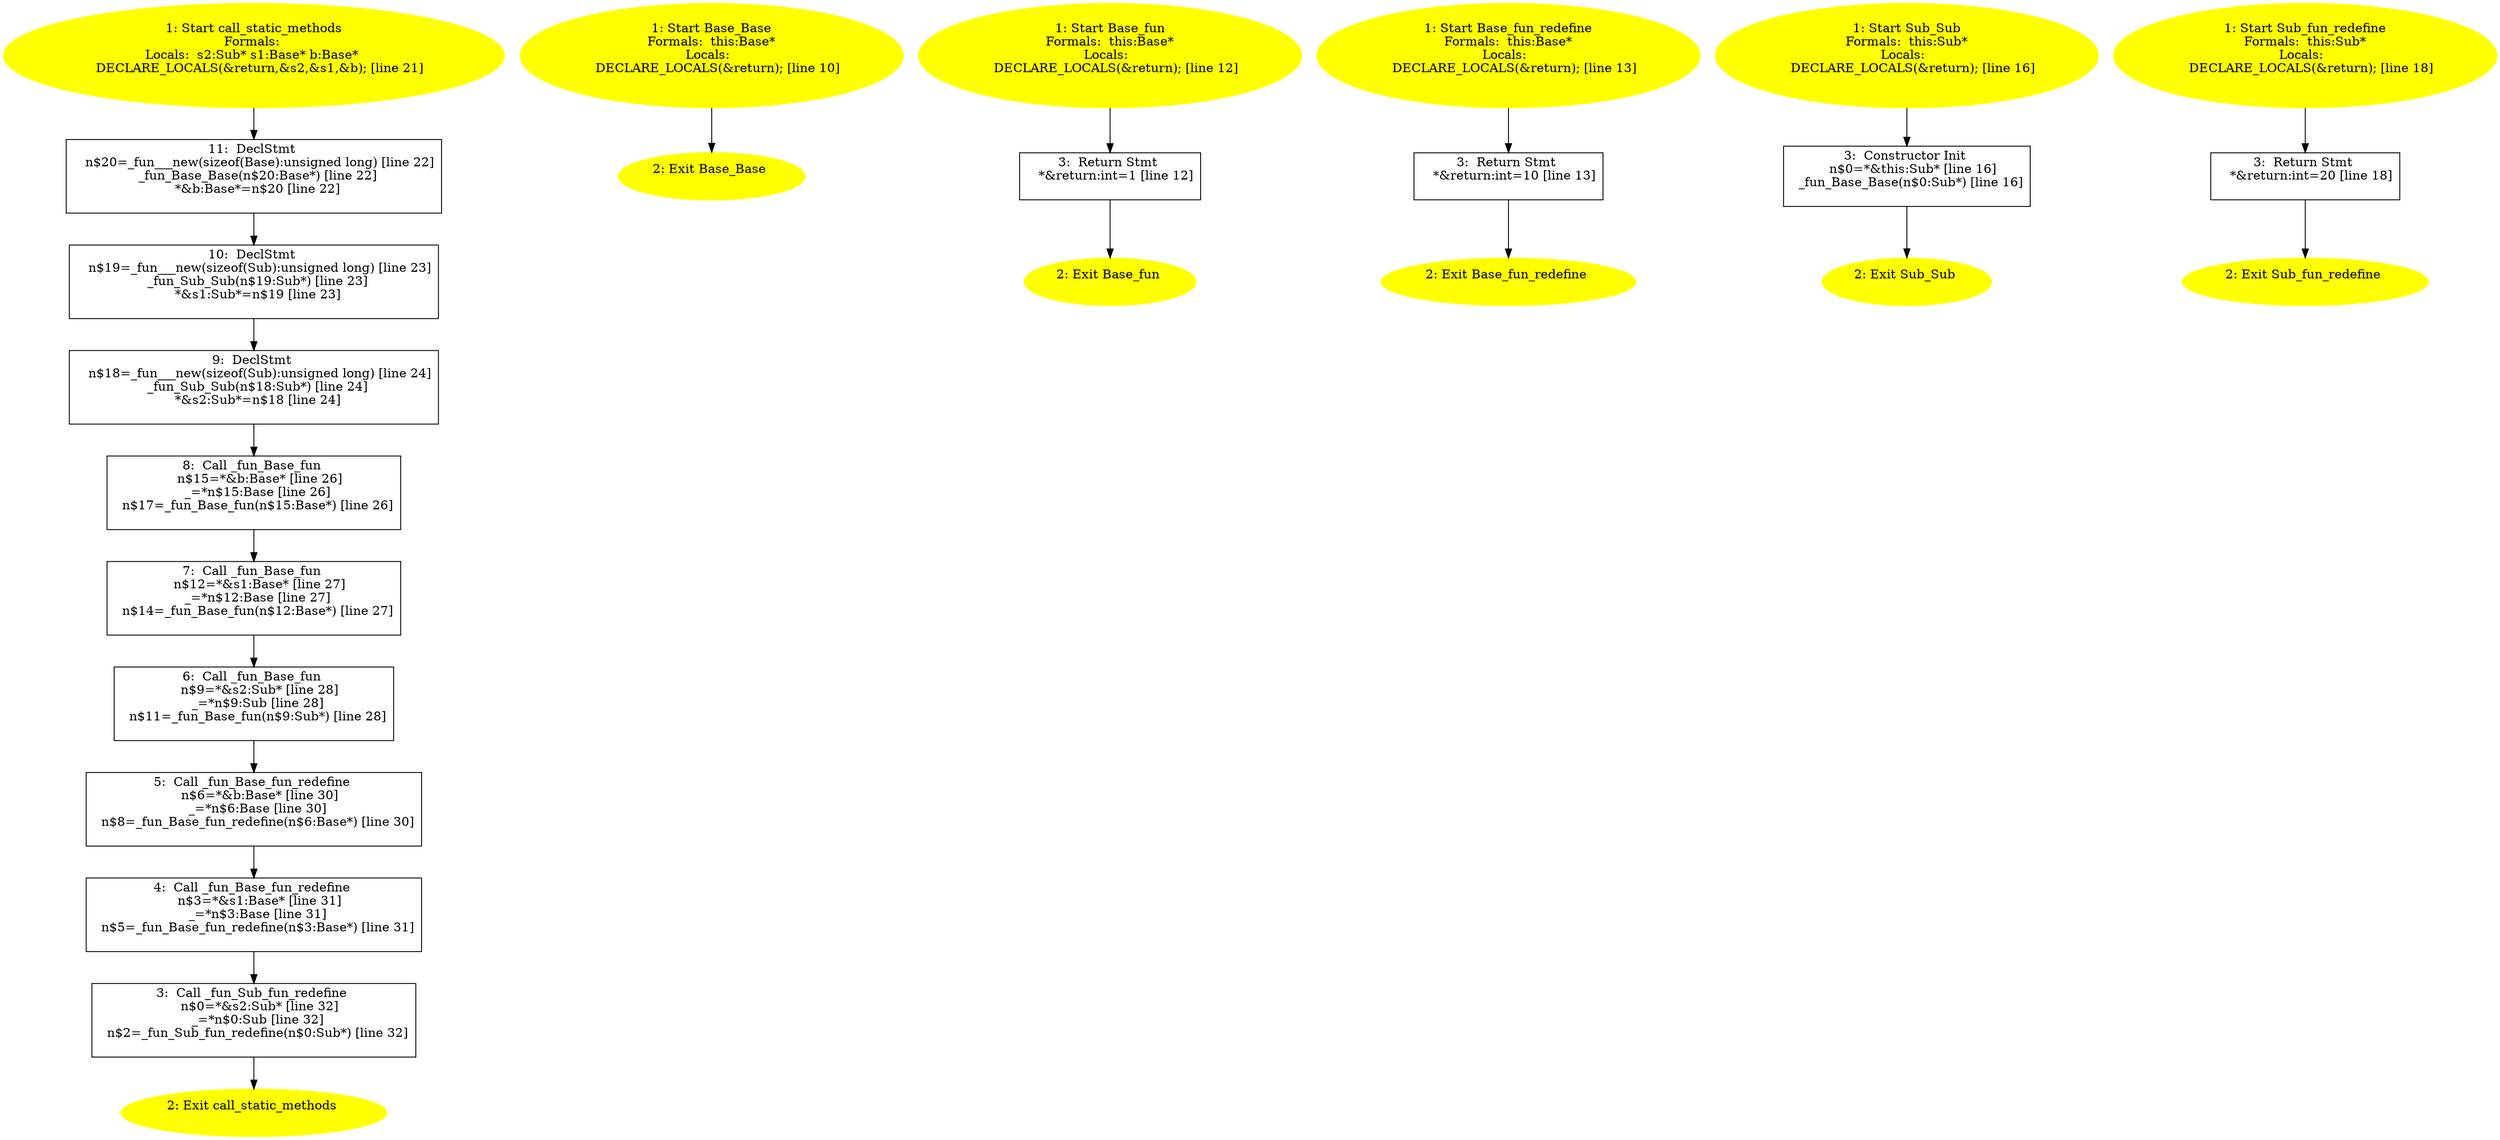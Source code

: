 /* @generated */
digraph iCFG {
"call_static_methods#_Z19call_static_methodsv.8f6d53f5ba8026b1f1c82b61375a3dfc_1" [label="1: Start call_static_methods\nFormals: \nLocals:  s2:Sub* s1:Base* b:Base* \n   DECLARE_LOCALS(&return,&s2,&s1,&b); [line 21]\n " color=yellow style=filled]
	

	 "call_static_methods#_Z19call_static_methodsv.8f6d53f5ba8026b1f1c82b61375a3dfc_1" -> "call_static_methods#_Z19call_static_methodsv.8f6d53f5ba8026b1f1c82b61375a3dfc_11" ;
"call_static_methods#_Z19call_static_methodsv.8f6d53f5ba8026b1f1c82b61375a3dfc_2" [label="2: Exit call_static_methods \n  " color=yellow style=filled]
	

"call_static_methods#_Z19call_static_methodsv.8f6d53f5ba8026b1f1c82b61375a3dfc_3" [label="3:  Call _fun_Sub_fun_redefine \n   n$0=*&s2:Sub* [line 32]\n  _=*n$0:Sub [line 32]\n  n$2=_fun_Sub_fun_redefine(n$0:Sub*) [line 32]\n " shape="box"]
	

	 "call_static_methods#_Z19call_static_methodsv.8f6d53f5ba8026b1f1c82b61375a3dfc_3" -> "call_static_methods#_Z19call_static_methodsv.8f6d53f5ba8026b1f1c82b61375a3dfc_2" ;
"call_static_methods#_Z19call_static_methodsv.8f6d53f5ba8026b1f1c82b61375a3dfc_4" [label="4:  Call _fun_Base_fun_redefine \n   n$3=*&s1:Base* [line 31]\n  _=*n$3:Base [line 31]\n  n$5=_fun_Base_fun_redefine(n$3:Base*) [line 31]\n " shape="box"]
	

	 "call_static_methods#_Z19call_static_methodsv.8f6d53f5ba8026b1f1c82b61375a3dfc_4" -> "call_static_methods#_Z19call_static_methodsv.8f6d53f5ba8026b1f1c82b61375a3dfc_3" ;
"call_static_methods#_Z19call_static_methodsv.8f6d53f5ba8026b1f1c82b61375a3dfc_5" [label="5:  Call _fun_Base_fun_redefine \n   n$6=*&b:Base* [line 30]\n  _=*n$6:Base [line 30]\n  n$8=_fun_Base_fun_redefine(n$6:Base*) [line 30]\n " shape="box"]
	

	 "call_static_methods#_Z19call_static_methodsv.8f6d53f5ba8026b1f1c82b61375a3dfc_5" -> "call_static_methods#_Z19call_static_methodsv.8f6d53f5ba8026b1f1c82b61375a3dfc_4" ;
"call_static_methods#_Z19call_static_methodsv.8f6d53f5ba8026b1f1c82b61375a3dfc_6" [label="6:  Call _fun_Base_fun \n   n$9=*&s2:Sub* [line 28]\n  _=*n$9:Sub [line 28]\n  n$11=_fun_Base_fun(n$9:Sub*) [line 28]\n " shape="box"]
	

	 "call_static_methods#_Z19call_static_methodsv.8f6d53f5ba8026b1f1c82b61375a3dfc_6" -> "call_static_methods#_Z19call_static_methodsv.8f6d53f5ba8026b1f1c82b61375a3dfc_5" ;
"call_static_methods#_Z19call_static_methodsv.8f6d53f5ba8026b1f1c82b61375a3dfc_7" [label="7:  Call _fun_Base_fun \n   n$12=*&s1:Base* [line 27]\n  _=*n$12:Base [line 27]\n  n$14=_fun_Base_fun(n$12:Base*) [line 27]\n " shape="box"]
	

	 "call_static_methods#_Z19call_static_methodsv.8f6d53f5ba8026b1f1c82b61375a3dfc_7" -> "call_static_methods#_Z19call_static_methodsv.8f6d53f5ba8026b1f1c82b61375a3dfc_6" ;
"call_static_methods#_Z19call_static_methodsv.8f6d53f5ba8026b1f1c82b61375a3dfc_8" [label="8:  Call _fun_Base_fun \n   n$15=*&b:Base* [line 26]\n  _=*n$15:Base [line 26]\n  n$17=_fun_Base_fun(n$15:Base*) [line 26]\n " shape="box"]
	

	 "call_static_methods#_Z19call_static_methodsv.8f6d53f5ba8026b1f1c82b61375a3dfc_8" -> "call_static_methods#_Z19call_static_methodsv.8f6d53f5ba8026b1f1c82b61375a3dfc_7" ;
"call_static_methods#_Z19call_static_methodsv.8f6d53f5ba8026b1f1c82b61375a3dfc_9" [label="9:  DeclStmt \n   n$18=_fun___new(sizeof(Sub):unsigned long) [line 24]\n  _fun_Sub_Sub(n$18:Sub*) [line 24]\n  *&s2:Sub*=n$18 [line 24]\n " shape="box"]
	

	 "call_static_methods#_Z19call_static_methodsv.8f6d53f5ba8026b1f1c82b61375a3dfc_9" -> "call_static_methods#_Z19call_static_methodsv.8f6d53f5ba8026b1f1c82b61375a3dfc_8" ;
"call_static_methods#_Z19call_static_methodsv.8f6d53f5ba8026b1f1c82b61375a3dfc_10" [label="10:  DeclStmt \n   n$19=_fun___new(sizeof(Sub):unsigned long) [line 23]\n  _fun_Sub_Sub(n$19:Sub*) [line 23]\n  *&s1:Sub*=n$19 [line 23]\n " shape="box"]
	

	 "call_static_methods#_Z19call_static_methodsv.8f6d53f5ba8026b1f1c82b61375a3dfc_10" -> "call_static_methods#_Z19call_static_methodsv.8f6d53f5ba8026b1f1c82b61375a3dfc_9" ;
"call_static_methods#_Z19call_static_methodsv.8f6d53f5ba8026b1f1c82b61375a3dfc_11" [label="11:  DeclStmt \n   n$20=_fun___new(sizeof(Base):unsigned long) [line 22]\n  _fun_Base_Base(n$20:Base*) [line 22]\n  *&b:Base*=n$20 [line 22]\n " shape="box"]
	

	 "call_static_methods#_Z19call_static_methodsv.8f6d53f5ba8026b1f1c82b61375a3dfc_11" -> "call_static_methods#_Z19call_static_methodsv.8f6d53f5ba8026b1f1c82b61375a3dfc_10" ;
"Base#Base#{_ZN4BaseC1Ev|constexpr}.b40f1fff4dc6a0e6dfdca672253d3ca0_1" [label="1: Start Base_Base\nFormals:  this:Base*\nLocals:  \n   DECLARE_LOCALS(&return); [line 10]\n " color=yellow style=filled]
	

	 "Base#Base#{_ZN4BaseC1Ev|constexpr}.b40f1fff4dc6a0e6dfdca672253d3ca0_1" -> "Base#Base#{_ZN4BaseC1Ev|constexpr}.b40f1fff4dc6a0e6dfdca672253d3ca0_2" ;
"Base#Base#{_ZN4BaseC1Ev|constexpr}.b40f1fff4dc6a0e6dfdca672253d3ca0_2" [label="2: Exit Base_Base \n  " color=yellow style=filled]
	

"fun#Base#(_ZN4Base3funEv).2229bfd9aa5290c00cdbb746dc981d9a_1" [label="1: Start Base_fun\nFormals:  this:Base*\nLocals:  \n   DECLARE_LOCALS(&return); [line 12]\n " color=yellow style=filled]
	

	 "fun#Base#(_ZN4Base3funEv).2229bfd9aa5290c00cdbb746dc981d9a_1" -> "fun#Base#(_ZN4Base3funEv).2229bfd9aa5290c00cdbb746dc981d9a_3" ;
"fun#Base#(_ZN4Base3funEv).2229bfd9aa5290c00cdbb746dc981d9a_2" [label="2: Exit Base_fun \n  " color=yellow style=filled]
	

"fun#Base#(_ZN4Base3funEv).2229bfd9aa5290c00cdbb746dc981d9a_3" [label="3:  Return Stmt \n   *&return:int=1 [line 12]\n " shape="box"]
	

	 "fun#Base#(_ZN4Base3funEv).2229bfd9aa5290c00cdbb746dc981d9a_3" -> "fun#Base#(_ZN4Base3funEv).2229bfd9aa5290c00cdbb746dc981d9a_2" ;
"fun_redefine#Base#(_ZN4Base12fun_redefineEv).c2ff930198d499360a565fea1e1cc430_1" [label="1: Start Base_fun_redefine\nFormals:  this:Base*\nLocals:  \n   DECLARE_LOCALS(&return); [line 13]\n " color=yellow style=filled]
	

	 "fun_redefine#Base#(_ZN4Base12fun_redefineEv).c2ff930198d499360a565fea1e1cc430_1" -> "fun_redefine#Base#(_ZN4Base12fun_redefineEv).c2ff930198d499360a565fea1e1cc430_3" ;
"fun_redefine#Base#(_ZN4Base12fun_redefineEv).c2ff930198d499360a565fea1e1cc430_2" [label="2: Exit Base_fun_redefine \n  " color=yellow style=filled]
	

"fun_redefine#Base#(_ZN4Base12fun_redefineEv).c2ff930198d499360a565fea1e1cc430_3" [label="3:  Return Stmt \n   *&return:int=10 [line 13]\n " shape="box"]
	

	 "fun_redefine#Base#(_ZN4Base12fun_redefineEv).c2ff930198d499360a565fea1e1cc430_3" -> "fun_redefine#Base#(_ZN4Base12fun_redefineEv).c2ff930198d499360a565fea1e1cc430_2" ;
"Sub#Sub#{_ZN3SubC1Ev|constexpr}.93e15d601751169652f5c2c5e08b3e98_1" [label="1: Start Sub_Sub\nFormals:  this:Sub*\nLocals:  \n   DECLARE_LOCALS(&return); [line 16]\n " color=yellow style=filled]
	

	 "Sub#Sub#{_ZN3SubC1Ev|constexpr}.93e15d601751169652f5c2c5e08b3e98_1" -> "Sub#Sub#{_ZN3SubC1Ev|constexpr}.93e15d601751169652f5c2c5e08b3e98_3" ;
"Sub#Sub#{_ZN3SubC1Ev|constexpr}.93e15d601751169652f5c2c5e08b3e98_2" [label="2: Exit Sub_Sub \n  " color=yellow style=filled]
	

"Sub#Sub#{_ZN3SubC1Ev|constexpr}.93e15d601751169652f5c2c5e08b3e98_3" [label="3:  Constructor Init \n   n$0=*&this:Sub* [line 16]\n  _fun_Base_Base(n$0:Sub*) [line 16]\n " shape="box"]
	

	 "Sub#Sub#{_ZN3SubC1Ev|constexpr}.93e15d601751169652f5c2c5e08b3e98_3" -> "Sub#Sub#{_ZN3SubC1Ev|constexpr}.93e15d601751169652f5c2c5e08b3e98_2" ;
"fun_redefine#Sub#(_ZN3Sub12fun_redefineEv).75c6089c3bffa929f77b6a6a9d051bd8_1" [label="1: Start Sub_fun_redefine\nFormals:  this:Sub*\nLocals:  \n   DECLARE_LOCALS(&return); [line 18]\n " color=yellow style=filled]
	

	 "fun_redefine#Sub#(_ZN3Sub12fun_redefineEv).75c6089c3bffa929f77b6a6a9d051bd8_1" -> "fun_redefine#Sub#(_ZN3Sub12fun_redefineEv).75c6089c3bffa929f77b6a6a9d051bd8_3" ;
"fun_redefine#Sub#(_ZN3Sub12fun_redefineEv).75c6089c3bffa929f77b6a6a9d051bd8_2" [label="2: Exit Sub_fun_redefine \n  " color=yellow style=filled]
	

"fun_redefine#Sub#(_ZN3Sub12fun_redefineEv).75c6089c3bffa929f77b6a6a9d051bd8_3" [label="3:  Return Stmt \n   *&return:int=20 [line 18]\n " shape="box"]
	

	 "fun_redefine#Sub#(_ZN3Sub12fun_redefineEv).75c6089c3bffa929f77b6a6a9d051bd8_3" -> "fun_redefine#Sub#(_ZN3Sub12fun_redefineEv).75c6089c3bffa929f77b6a6a9d051bd8_2" ;
}
